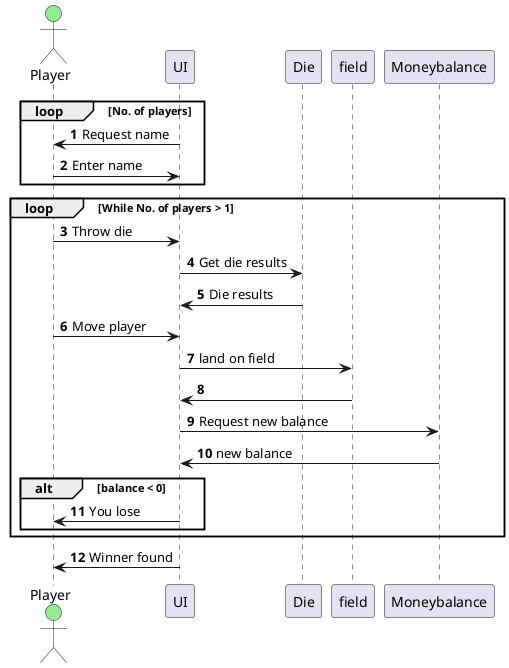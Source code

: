 @startuml
'https://plantuml.com/sequence-diagram

autonumber

actor Player #lightgreen
loop No. of players
Player <-UI : Request name
Player -> UI: Enter name
end

loop While No. of players > 1
Player -> UI: Throw die
UI -> Die: Get die results
UI <- Die: Die results
Player -> UI: Move player
UI-> field: land on field
UI <- field:
UI -> Moneybalance: Request new balance
UI <- Moneybalance: new balance
alt balance < 0
Player <- UI: You lose
end
end
Player <- UI: Winner found


@enduml